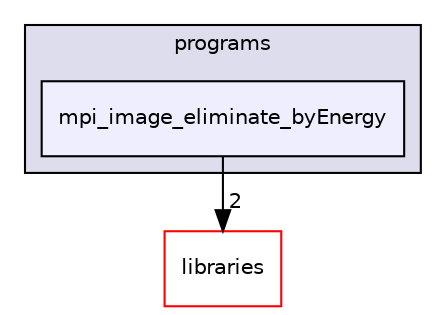 digraph "xmipp/applications/programs/mpi_image_eliminate_byEnergy" {
  compound=true
  node [ fontsize="10", fontname="Helvetica"];
  edge [ labelfontsize="10", labelfontname="Helvetica"];
  subgraph clusterdir_592b16dc4070b933e5655da2b0d20bbb {
    graph [ bgcolor="#ddddee", pencolor="black", label="programs" fontname="Helvetica", fontsize="10", URL="dir_592b16dc4070b933e5655da2b0d20bbb.html"]
  dir_927b677a7f0c72ef3faadbec478bbb57 [shape=box, label="mpi_image_eliminate_byEnergy", style="filled", fillcolor="#eeeeff", pencolor="black", URL="dir_927b677a7f0c72ef3faadbec478bbb57.html"];
  }
  dir_29dba3f3840f20df3b04d1972e99046b [shape=box label="libraries" fillcolor="white" style="filled" color="red" URL="dir_29dba3f3840f20df3b04d1972e99046b.html"];
  dir_927b677a7f0c72ef3faadbec478bbb57->dir_29dba3f3840f20df3b04d1972e99046b [headlabel="2", labeldistance=1.5 headhref="dir_000154_000027.html"];
}
